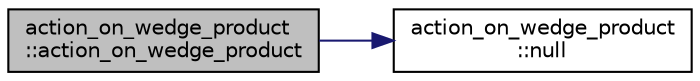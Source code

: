 digraph "action_on_wedge_product::action_on_wedge_product"
{
  edge [fontname="Helvetica",fontsize="10",labelfontname="Helvetica",labelfontsize="10"];
  node [fontname="Helvetica",fontsize="10",shape=record];
  rankdir="LR";
  Node0 [label="action_on_wedge_product\l::action_on_wedge_product",height=0.2,width=0.4,color="black", fillcolor="grey75", style="filled", fontcolor="black"];
  Node0 -> Node1 [color="midnightblue",fontsize="10",style="solid",fontname="Helvetica"];
  Node1 [label="action_on_wedge_product\l::null",height=0.2,width=0.4,color="black", fillcolor="white", style="filled",URL="$d0/deb/classaction__on__wedge__product.html#afd9d18afdf959703d7c3fa7a58868aae"];
}
